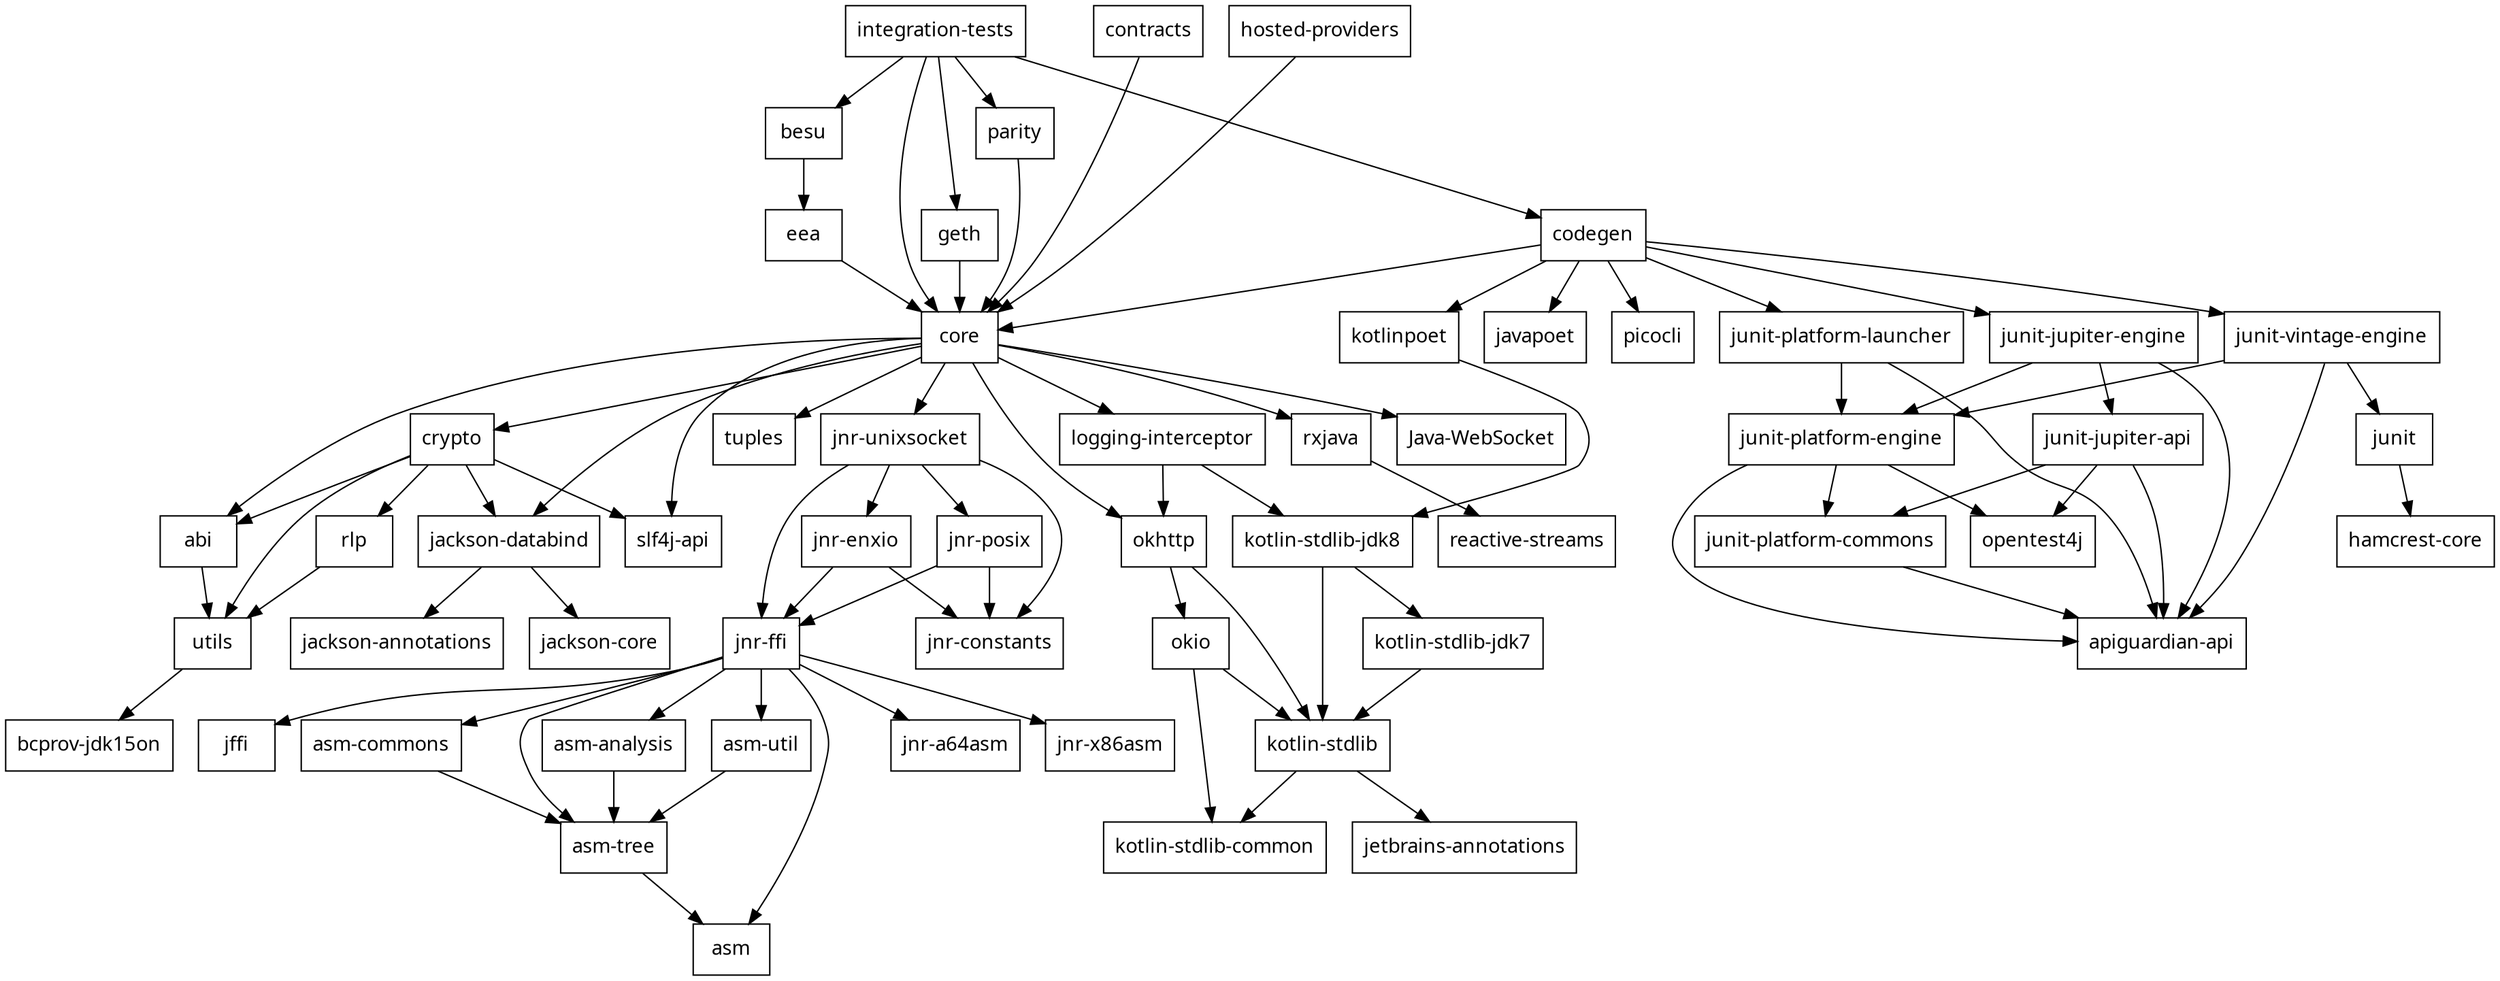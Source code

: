digraph "G" {
node ["fontname"="Times New Roman"]
"orgweb3jabi" ["shape"="rectangle","label"="abi"]
"orgweb3jutils" ["shape"="rectangle","label"="utils"]
"orgbouncycastlebcprovjdk15on" ["shape"="rectangle","label"="bcprov-jdk15on"]
"orgweb3jbesu" ["shape"="rectangle","label"="besu"]
"orgweb3jeea" ["shape"="rectangle","label"="eea"]
"orgweb3jcore" ["shape"="rectangle","label"="core"]
"orgweb3jcrypto" ["shape"="rectangle","label"="crypto"]
"comfasterxmljacksoncorejacksondatabind" ["shape"="rectangle","label"="jackson-databind"]
"comfasterxmljacksoncorejacksonannotations" ["shape"="rectangle","label"="jackson-annotations"]
"comfasterxmljacksoncorejacksoncore" ["shape"="rectangle","label"="jackson-core"]
"orgslf4jslf4japi" ["shape"="rectangle","label"="slf4j-api"]
"orgweb3jrlp" ["shape"="rectangle","label"="rlp"]
"orgweb3jtuples" ["shape"="rectangle","label"="tuples"]
"comgithubjnrjnrunixsocket" ["shape"="rectangle","label"="jnr-unixsocket"]
"comgithubjnrjnrenxio" ["shape"="rectangle","label"="jnr-enxio"]
"comgithubjnrjnrffi" ["shape"="rectangle","label"="jnr-ffi"]
"comgithubjnrjffi" ["shape"="rectangle","label"="jffi"]
"orgow2asmasmcommons" ["shape"="rectangle","label"="asm-commons"]
"orgow2asmasmtree" ["shape"="rectangle","label"="asm-tree"]
"orgow2asmasm" ["shape"="rectangle","label"="asm"]
"orgow2asmasmanalysis" ["shape"="rectangle","label"="asm-analysis"]
"orgow2asmasmutil" ["shape"="rectangle","label"="asm-util"]
"comgithubjnrjnra64asm" ["shape"="rectangle","label"="jnr-a64asm"]
"comgithubjnrjnrx86asm" ["shape"="rectangle","label"="jnr-x86asm"]
"comgithubjnrjnrconstants" ["shape"="rectangle","label"="jnr-constants"]
"comgithubjnrjnrposix" ["shape"="rectangle","label"="jnr-posix"]
"comsquareupokhttp3logginginterceptor" ["shape"="rectangle","label"="logging-interceptor"]
"comsquareupokhttp3okhttp" ["shape"="rectangle","label"="okhttp"]
"comsquareupokiookio" ["shape"="rectangle","label"="okio"]
"orgjetbrainskotlinkotlinstdlib" ["shape"="rectangle","label"="kotlin-stdlib"]
"orgjetbrainskotlinkotlinstdlibcommon" ["shape"="rectangle","label"="kotlin-stdlib-common"]
"orgjetbrainsannotations" ["shape"="rectangle","label"="jetbrains-annotations"]
"orgjetbrainskotlinkotlinstdlibjdk8" ["shape"="rectangle","label"="kotlin-stdlib-jdk8"]
"orgjetbrainskotlinkotlinstdlibjdk7" ["shape"="rectangle","label"="kotlin-stdlib-jdk7"]
"ioreactivexrxjava2rxjava" ["shape"="rectangle","label"="rxjava"]
"orgreactivestreamsreactivestreams" ["shape"="rectangle","label"="reactive-streams"]
"orgjavawebsocketJavaWebSocket" ["shape"="rectangle","label"="Java-WebSocket"]
"orgweb3jcodegen" ["shape"="rectangle","label"="codegen"]
"comsquareupkotlinpoet" ["shape"="rectangle","label"="kotlinpoet"]
"comsquareupjavapoet" ["shape"="rectangle","label"="javapoet"]
"infopicoclipicocli" ["shape"="rectangle","label"="picocli"]
"orgjunitplatformjunitplatformlauncher" ["shape"="rectangle","label"="junit-platform-launcher"]
"orgjunitplatformjunitplatformengine" ["shape"="rectangle","label"="junit-platform-engine"]
"orgjunitplatformjunitplatformcommons" ["shape"="rectangle","label"="junit-platform-commons"]
"orgapiguardianapiguardianapi" ["shape"="rectangle","label"="apiguardian-api"]
"orgopentest4jopentest4j" ["shape"="rectangle","label"="opentest4j"]
"orgjunitjupiterjunitjupiterengine" ["shape"="rectangle","label"="junit-jupiter-engine"]
"orgjunitjupiterjunitjupiterapi" ["shape"="rectangle","label"="junit-jupiter-api"]
"orgjunitvintagejunitvintageengine" ["shape"="rectangle","label"="junit-vintage-engine"]
"junitjunit" ["shape"="rectangle","label"="junit"]
"orghamcresthamcrestcore" ["shape"="rectangle","label"="hamcrest-core"]
"orgweb3jcontracts" ["shape"="rectangle","label"="contracts"]
"orgweb3jgeth" ["shape"="rectangle","label"="geth"]
"orgweb3jhostedproviders" ["shape"="rectangle","label"="hosted-providers"]
"orgweb3jintegrationtests" ["shape"="rectangle","label"="integration-tests"]
"orgweb3jparity" ["shape"="rectangle","label"="parity"]
{
graph ["rank"="same"]
"orgweb3jcontracts"
"orgweb3jhostedproviders"
"orgweb3jintegrationtests"
}
"orgweb3jabi" -> "orgweb3jutils"
"orgweb3jutils" -> "orgbouncycastlebcprovjdk15on"
"orgweb3jbesu" -> "orgweb3jeea"
"orgweb3jeea" -> "orgweb3jcore"
"orgweb3jcore" -> "orgweb3jcrypto"
"orgweb3jcore" -> "orgweb3jabi"
"orgweb3jcore" -> "orgweb3jtuples"
"orgweb3jcore" -> "comgithubjnrjnrunixsocket"
"orgweb3jcore" -> "comsquareupokhttp3logginginterceptor"
"orgweb3jcore" -> "comsquareupokhttp3okhttp"
"orgweb3jcore" -> "ioreactivexrxjava2rxjava"
"orgweb3jcore" -> "orgjavawebsocketJavaWebSocket"
"orgweb3jcore" -> "comfasterxmljacksoncorejacksondatabind"
"orgweb3jcore" -> "orgslf4jslf4japi"
"orgweb3jcrypto" -> "orgweb3jabi"
"orgweb3jcrypto" -> "comfasterxmljacksoncorejacksondatabind"
"orgweb3jcrypto" -> "orgslf4jslf4japi"
"orgweb3jcrypto" -> "orgweb3jrlp"
"orgweb3jcrypto" -> "orgweb3jutils"
"comfasterxmljacksoncorejacksondatabind" -> "comfasterxmljacksoncorejacksonannotations"
"comfasterxmljacksoncorejacksondatabind" -> "comfasterxmljacksoncorejacksoncore"
"orgweb3jrlp" -> "orgweb3jutils"
"comgithubjnrjnrunixsocket" -> "comgithubjnrjnrenxio"
"comgithubjnrjnrunixsocket" -> "comgithubjnrjnrposix"
"comgithubjnrjnrunixsocket" -> "comgithubjnrjnrffi"
"comgithubjnrjnrunixsocket" -> "comgithubjnrjnrconstants"
"comgithubjnrjnrenxio" -> "comgithubjnrjnrffi"
"comgithubjnrjnrenxio" -> "comgithubjnrjnrconstants"
"comgithubjnrjnrffi" -> "comgithubjnrjffi"
"comgithubjnrjnrffi" -> "orgow2asmasmcommons"
"comgithubjnrjnrffi" -> "orgow2asmasmanalysis"
"comgithubjnrjnrffi" -> "orgow2asmasmutil"
"comgithubjnrjnrffi" -> "orgow2asmasmtree"
"comgithubjnrjnrffi" -> "orgow2asmasm"
"comgithubjnrjnrffi" -> "comgithubjnrjnra64asm"
"comgithubjnrjnrffi" -> "comgithubjnrjnrx86asm"
"orgow2asmasmcommons" -> "orgow2asmasmtree"
"orgow2asmasmtree" -> "orgow2asmasm"
"orgow2asmasmanalysis" -> "orgow2asmasmtree"
"orgow2asmasmutil" -> "orgow2asmasmtree"
"comgithubjnrjnrposix" -> "comgithubjnrjnrffi"
"comgithubjnrjnrposix" -> "comgithubjnrjnrconstants"
"comsquareupokhttp3logginginterceptor" -> "comsquareupokhttp3okhttp"
"comsquareupokhttp3logginginterceptor" -> "orgjetbrainskotlinkotlinstdlibjdk8"
"comsquareupokhttp3okhttp" -> "comsquareupokiookio"
"comsquareupokhttp3okhttp" -> "orgjetbrainskotlinkotlinstdlib"
"comsquareupokiookio" -> "orgjetbrainskotlinkotlinstdlib"
"comsquareupokiookio" -> "orgjetbrainskotlinkotlinstdlibcommon"
"orgjetbrainskotlinkotlinstdlib" -> "orgjetbrainskotlinkotlinstdlibcommon"
"orgjetbrainskotlinkotlinstdlib" -> "orgjetbrainsannotations"
"orgjetbrainskotlinkotlinstdlibjdk8" -> "orgjetbrainskotlinkotlinstdlibjdk7"
"orgjetbrainskotlinkotlinstdlibjdk8" -> "orgjetbrainskotlinkotlinstdlib"
"orgjetbrainskotlinkotlinstdlibjdk7" -> "orgjetbrainskotlinkotlinstdlib"
"ioreactivexrxjava2rxjava" -> "orgreactivestreamsreactivestreams"
"orgweb3jcodegen" -> "orgweb3jcore"
"orgweb3jcodegen" -> "comsquareupkotlinpoet"
"orgweb3jcodegen" -> "comsquareupjavapoet"
"orgweb3jcodegen" -> "infopicoclipicocli"
"orgweb3jcodegen" -> "orgjunitplatformjunitplatformlauncher"
"orgweb3jcodegen" -> "orgjunitjupiterjunitjupiterengine"
"orgweb3jcodegen" -> "orgjunitvintagejunitvintageengine"
"comsquareupkotlinpoet" -> "orgjetbrainskotlinkotlinstdlibjdk8"
"orgjunitplatformjunitplatformlauncher" -> "orgjunitplatformjunitplatformengine"
"orgjunitplatformjunitplatformlauncher" -> "orgapiguardianapiguardianapi"
"orgjunitplatformjunitplatformengine" -> "orgjunitplatformjunitplatformcommons"
"orgjunitplatformjunitplatformengine" -> "orgapiguardianapiguardianapi"
"orgjunitplatformjunitplatformengine" -> "orgopentest4jopentest4j"
"orgjunitplatformjunitplatformcommons" -> "orgapiguardianapiguardianapi"
"orgjunitjupiterjunitjupiterengine" -> "orgjunitplatformjunitplatformengine"
"orgjunitjupiterjunitjupiterengine" -> "orgjunitjupiterjunitjupiterapi"
"orgjunitjupiterjunitjupiterengine" -> "orgapiguardianapiguardianapi"
"orgjunitjupiterjunitjupiterapi" -> "orgjunitplatformjunitplatformcommons"
"orgjunitjupiterjunitjupiterapi" -> "orgapiguardianapiguardianapi"
"orgjunitjupiterjunitjupiterapi" -> "orgopentest4jopentest4j"
"orgjunitvintagejunitvintageengine" -> "orgjunitplatformjunitplatformengine"
"orgjunitvintagejunitvintageengine" -> "orgapiguardianapiguardianapi"
"orgjunitvintagejunitvintageengine" -> "junitjunit"
"junitjunit" -> "orghamcresthamcrestcore"
"orgweb3jcontracts" -> "orgweb3jcore"
"orgweb3jgeth" -> "orgweb3jcore"
"orgweb3jhostedproviders" -> "orgweb3jcore"
"orgweb3jintegrationtests" -> "orgweb3jcore"
"orgweb3jintegrationtests" -> "orgweb3jbesu"
"orgweb3jintegrationtests" -> "orgweb3jparity"
"orgweb3jintegrationtests" -> "orgweb3jgeth"
"orgweb3jintegrationtests" -> "orgweb3jcodegen"
"orgweb3jparity" -> "orgweb3jcore"
}